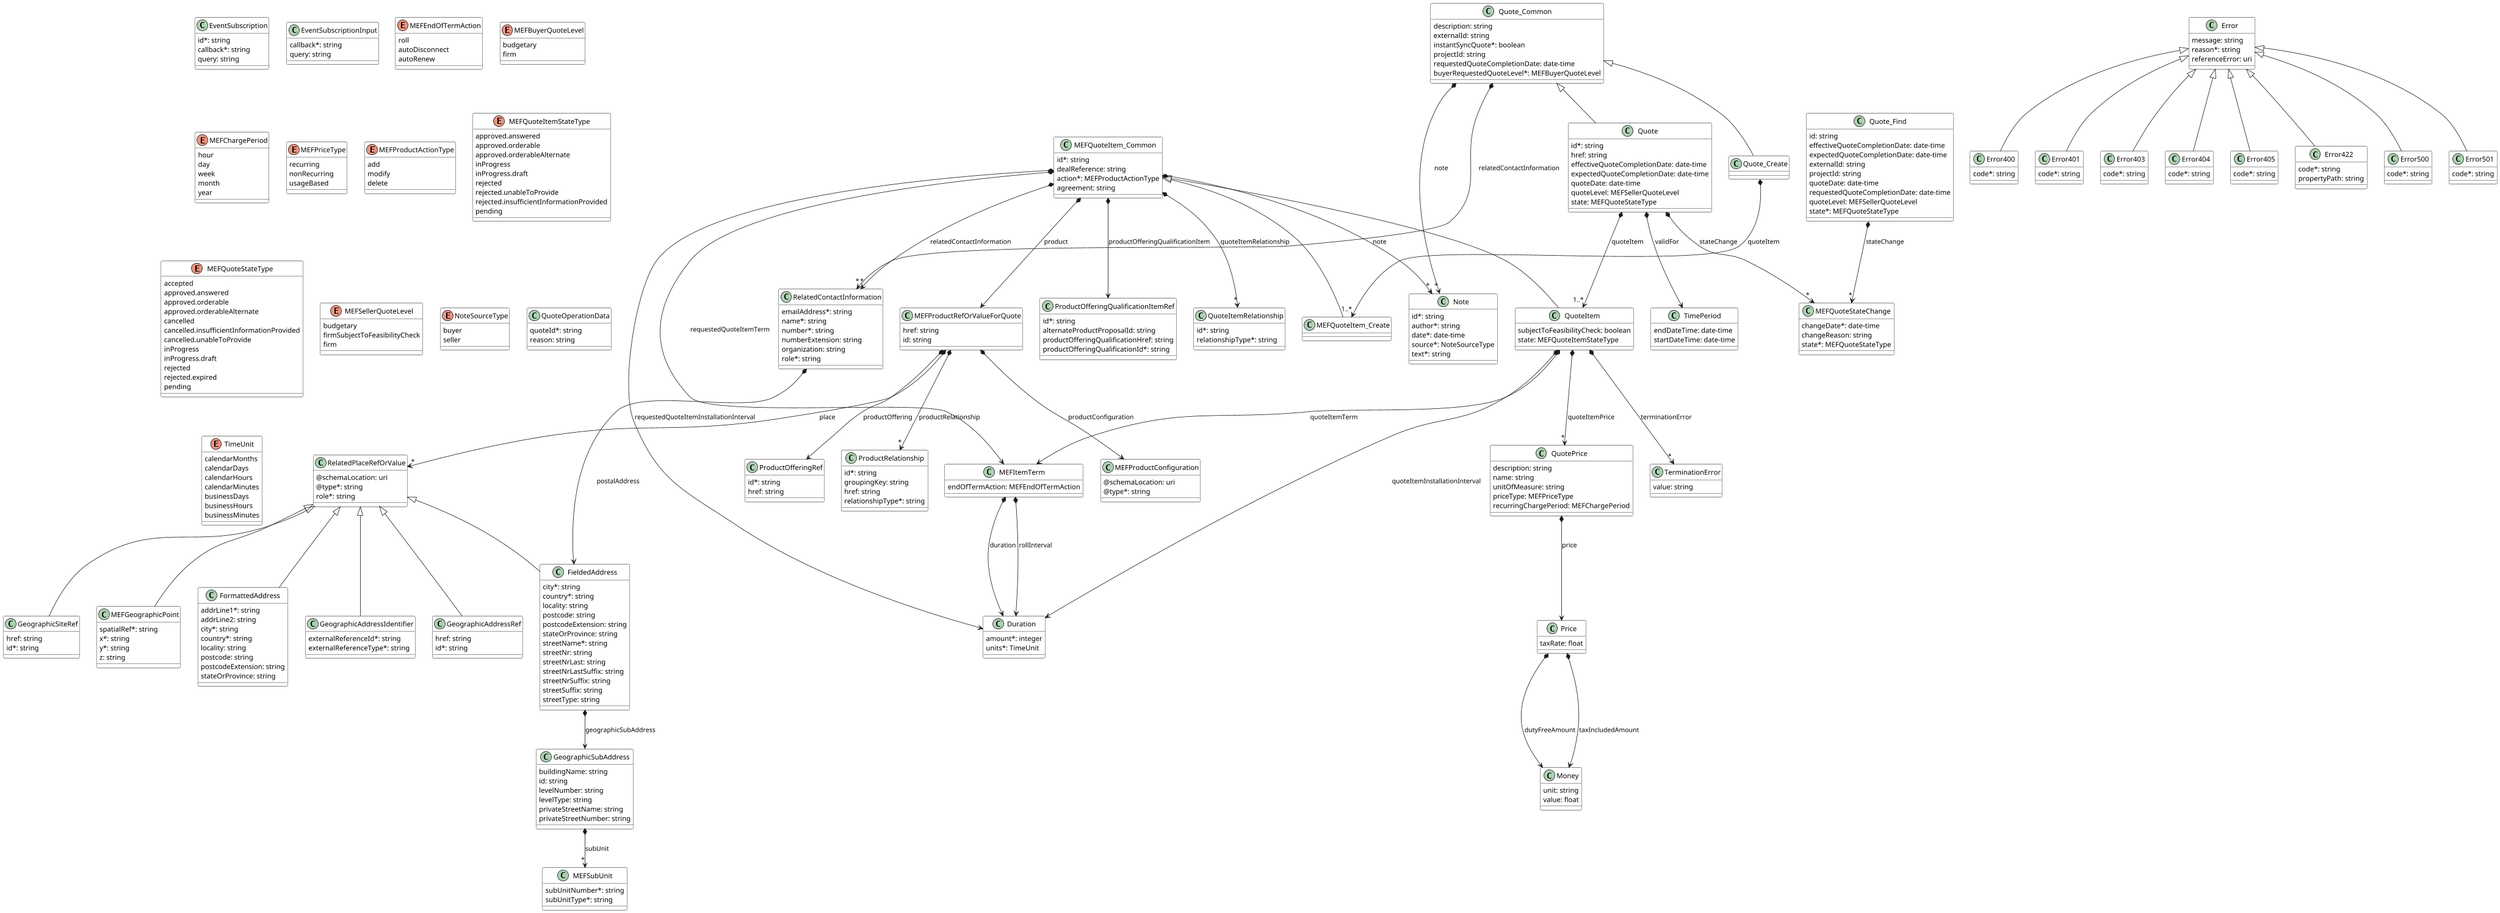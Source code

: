 @startuml
skinparam {
    ClassBackgroundColor White
    ClassBorderColor Black
}
scale 4096 width
class Duration {

    amount*: integer 
    units*: TimeUnit 
}



class Error400 {

    code*: string 
}
Error <|-- Error400



class Error401 {

    code*: string 
}
Error <|-- Error401



class Error403 {

    code*: string 
}
Error <|-- Error403



class Error404 {

    code*: string 
}
Error <|-- Error404



class Error405 {

    code*: string 
}
Error <|-- Error405



class Error422 {

    code*: string 
    propertyPath: string 
}
Error <|-- Error422



class Error500 {

    code*: string 
}
Error <|-- Error500



class Error501 {

    code*: string 
}
Error <|-- Error501



class Error {

    message: string 
    reason*: string 
    referenceError: uri 
}



class EventSubscription {

    id*: string 
    callback*: string 
    query: string 
}



class EventSubscriptionInput {

    callback*: string 
    query: string 
}



class FieldedAddress {

    city*: string 
    country*: string 
    locality: string 
    postcode: string 
    postcodeExtension: string 
    stateOrProvince: string 
    streetName*: string 
    streetNr: string 
    streetNrLast: string 
    streetNrLastSuffix: string 
    streetNrSuffix: string 
    streetSuffix: string 
    streetType: string 
}
RelatedPlaceRefOrValue <|-- FieldedAddress

FieldedAddress *--> GeographicSubAddress : geographicSubAddress


class FormattedAddress {

    addrLine1*: string 
    addrLine2: string 
    city*: string 
    country*: string 
    locality: string 
    postcode: string 
    postcodeExtension: string 
    stateOrProvince: string 
}
RelatedPlaceRefOrValue <|-- FormattedAddress



class GeographicAddressIdentifier {

    externalReferenceId*: string 
    externalReferenceType*: string 
}
RelatedPlaceRefOrValue <|-- GeographicAddressIdentifier



class GeographicAddressRef {

    href: string 
    id*: string 
}
RelatedPlaceRefOrValue <|-- GeographicAddressRef



class GeographicSiteRef {

    href: string 
    id*: string 
}
RelatedPlaceRefOrValue <|-- GeographicSiteRef



class GeographicSubAddress {

    buildingName: string 
    id: string 
    levelNumber: string 
    levelType: string 
    privateStreetName: string 
    privateStreetNumber: string 
}

GeographicSubAddress *-->"*" MEFSubUnit : subUnit


enum MEFEndOfTermAction {

    roll
    autoDisconnect
    autoRenew
}
class MEFGeographicPoint {

    spatialRef*: string 
    x*: string 
    y*: string 
    z: string 
}
RelatedPlaceRefOrValue <|-- MEFGeographicPoint



class MEFItemTerm {

    endOfTermAction: MEFEndOfTermAction 
}

MEFItemTerm *--> Duration : duration
MEFItemTerm *--> Duration : rollInterval


class MEFProductConfiguration {

    @schemaLocation: uri 
    @type*: string 
}



class MEFProductRefOrValueForQuote {

    href: string 
    id: string 
}

MEFProductRefOrValueForQuote *-->"*" RelatedPlaceRefOrValue : place
MEFProductRefOrValueForQuote *--> MEFProductConfiguration : productConfiguration
MEFProductRefOrValueForQuote *--> ProductOfferingRef : productOffering
MEFProductRefOrValueForQuote *-->"*" ProductRelationship : productRelationship


class MEFQuoteItem_Create {

}
MEFQuoteItem_Common <|-- MEFQuoteItem_Create



class MEFQuoteItem_Common {

    id*: string 
    dealReference: string 
    action*: MEFProductActionType 
    agreement: string 
}

MEFQuoteItem_Common *-->"*" Note : note
MEFQuoteItem_Common *--> MEFProductRefOrValueForQuote : product
MEFQuoteItem_Common *--> ProductOfferingQualificationItemRef : productOfferingQualificationItem
MEFQuoteItem_Common *-->"*" QuoteItemRelationship : quoteItemRelationship
MEFQuoteItem_Common *-->"*" RelatedContactInformation : relatedContactInformation
MEFQuoteItem_Common *--> Duration : requestedQuoteItemInstallationInterval
MEFQuoteItem_Common *--> MEFItemTerm : requestedQuoteItemTerm


class MEFQuoteStateChange {

    changeDate*: date-time 
    changeReason: string 
    state*: MEFQuoteStateType 
}



class MEFSubUnit {

    subUnitNumber*: string 
    subUnitType*: string 
}



class Money {

    unit: string 
    value: float 
}



class Note {

    id*: string 
    author*: string 
    date*: date-time 
    source*: NoteSourceType 
    text*: string 
}



class Price {

    taxRate: float 
}

Price *--> Money : dutyFreeAmount
Price *--> Money : taxIncludedAmount


class ProductOfferingQualificationItemRef {

    id*: string 
    alternateProductProposalId: string 
    productOfferingQualificationHref: string 
    productOfferingQualificationId*: string 
}



class ProductOfferingRef {

    id*: string 
    href: string 
}



class ProductRelationship {

    id*: string 
    groupingKey: string 
    href: string 
    relationshipType*: string 
}



class Quote {

    id*: string 
    href: string 
    effectiveQuoteCompletionDate: date-time 
    expectedQuoteCompletionDate: date-time 
    quoteDate: date-time 
    quoteLevel: MEFSellerQuoteLevel 
    state: MEFQuoteStateType 
}
Quote_Common <|-- Quote

Quote *-->"1..*" QuoteItem : quoteItem
Quote *-->"*" MEFQuoteStateChange : stateChange
Quote *--> TimePeriod : validFor


class QuoteItem {

    subjectToFeasibilityCheck: boolean 
    state: MEFQuoteItemStateType 
}
MEFQuoteItem_Common <|-- QuoteItem

QuoteItem *--> Duration : quoteItemInstallationInterval
QuoteItem *-->"*" QuotePrice : quoteItemPrice
QuoteItem *--> MEFItemTerm : quoteItemTerm
QuoteItem *-->"*" TerminationError : terminationError


class QuoteItemRelationship {

    id*: string 
    relationshipType*: string 
}



enum MEFBuyerQuoteLevel {

    budgetary
    firm
}
enum MEFChargePeriod {

    hour
    day
    week
    month
    year
}
enum MEFPriceType {

    recurring
    nonRecurring
    usageBased
}
enum MEFProductActionType {

    add
    modify
    delete
}
enum MEFQuoteItemStateType {

    approved.answered
    approved.orderable
    approved.orderableAlternate
    inProgress
    inProgress.draft
    rejected
    rejected.unableToProvide
    rejected.insufficientInformationProvided
    pending
}
enum MEFQuoteStateType {

    accepted
    approved.answered
    approved.orderable
    approved.orderableAlternate
    cancelled
    cancelled.insufficientInformationProvided
    cancelled.unableToProvide
    inProgress
    inProgress.draft
    rejected
    rejected.expired
    pending
}
enum MEFSellerQuoteLevel {

    budgetary
    firmSubjectToFeasibilityCheck
    firm
}
enum NoteSourceType {

    buyer
    seller
}
class QuoteOperationData {

    quoteId*: string 
    reason: string 
}



class QuotePrice {

    description: string 
    name: string 
    unitOfMeasure: string 
    priceType: MEFPriceType 
    recurringChargePeriod: MEFChargePeriod 
}

QuotePrice *--> Price : price


class Quote_Create {

}
Quote_Common <|-- Quote_Create

Quote_Create *-->"1..*" MEFQuoteItem_Create : quoteItem


class Quote_Common {

    description: string 
    externalId: string 
    instantSyncQuote*: boolean 
    projectId: string 
    requestedQuoteCompletionDate: date-time 
    buyerRequestedQuoteLevel*: MEFBuyerQuoteLevel 
}

Quote_Common *-->"*" Note : note
Quote_Common *-->"*" RelatedContactInformation : relatedContactInformation


class Quote_Find {

    id: string 
    effectiveQuoteCompletionDate: date-time 
    expectedQuoteCompletionDate: date-time 
    externalId: string 
    projectId: string 
    quoteDate: date-time 
    requestedQuoteCompletionDate: date-time 
    quoteLevel: MEFSellerQuoteLevel 
    state*: MEFQuoteStateType 
}

Quote_Find *-->"*" MEFQuoteStateChange : stateChange


class RelatedContactInformation {

    emailAddress*: string 
    name*: string 
    number*: string 
    numberExtension: string 
    organization: string 
    role*: string 
}

RelatedContactInformation *--> FieldedAddress : postalAddress


class RelatedPlaceRefOrValue {

    @schemaLocation: uri 
    @type*: string 
    role*: string 
}



class TerminationError {

    value: string 
}



class TimePeriod {

    endDateTime: date-time 
    startDateTime: date-time 
}



enum TimeUnit {

    calendarMonths
    calendarDays
    calendarHours
    calendarMinutes
    businessDays
    businessHours
    businessMinutes
}
@enduml
